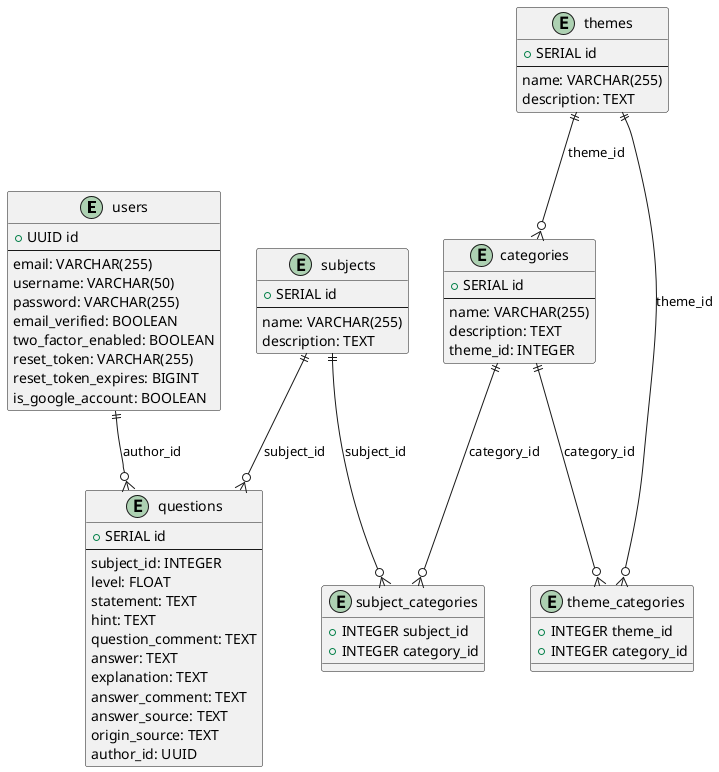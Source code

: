 @startuml
entity "users" {
    + UUID id
    --
    email: VARCHAR(255)
    username: VARCHAR(50)
    password: VARCHAR(255)
    email_verified: BOOLEAN
    two_factor_enabled: BOOLEAN
    reset_token: VARCHAR(255)
    reset_token_expires: BIGINT
    is_google_account: BOOLEAN
}

entity "themes" {
    + SERIAL id
    --
    name: VARCHAR(255)
    description: TEXT
}

entity "categories" {
    + SERIAL id
    --
    name: VARCHAR(255)
    description: TEXT
    theme_id: INTEGER
}

entity "subjects" {
    + SERIAL id
    --
    name: VARCHAR(255)
    description: TEXT
}

entity "questions" {
    + SERIAL id
    --
    subject_id: INTEGER
    level: FLOAT
    statement: TEXT
    hint: TEXT
    question_comment: TEXT
    answer: TEXT
    explanation: TEXT
    answer_comment: TEXT
    answer_source: TEXT
    origin_source: TEXT
    author_id: UUID
}

entity "subject_categories" {
    + INTEGER subject_id
    + INTEGER category_id
}

entity "theme_categories" {
    + INTEGER theme_id
    + INTEGER category_id
}

users ||--o{ questions: "author_id"
themes ||--o{ categories: "theme_id"
subjects ||--o{ questions: "subject_id"
subjects ||--o{ subject_categories: "subject_id"
categories ||--o{ subject_categories: "category_id"
themes ||--o{ theme_categories: "theme_id"
categories ||--o{ theme_categories: "category_id"
@enduml